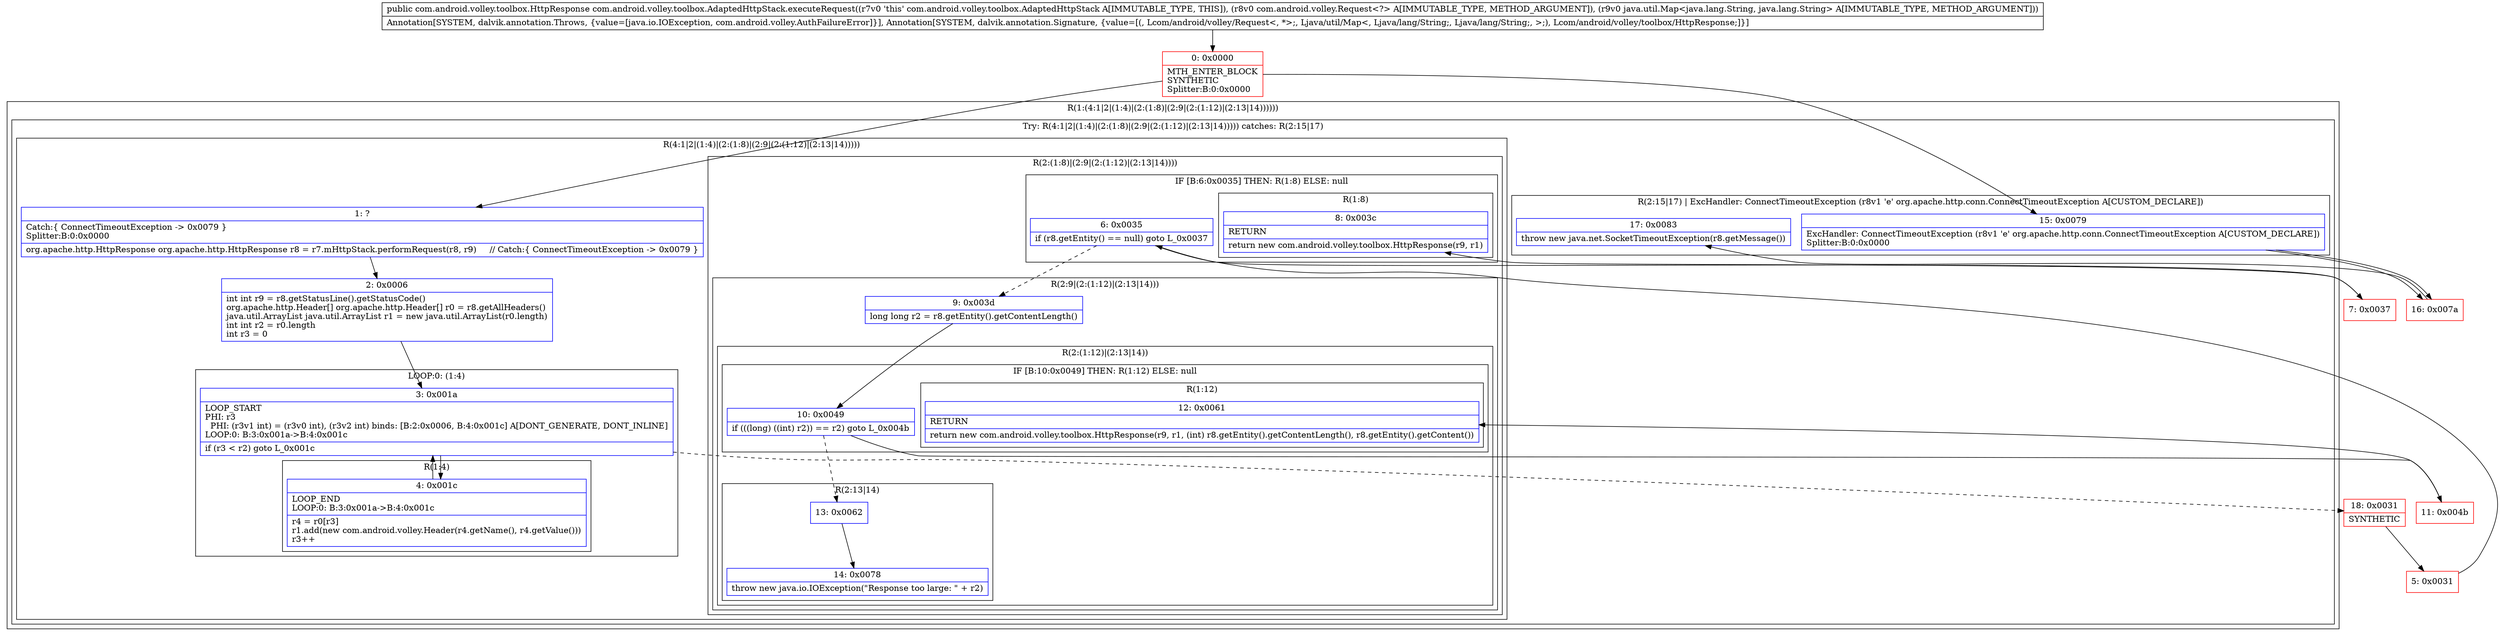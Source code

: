 digraph "CFG forcom.android.volley.toolbox.AdaptedHttpStack.executeRequest(Lcom\/android\/volley\/Request;Ljava\/util\/Map;)Lcom\/android\/volley\/toolbox\/HttpResponse;" {
subgraph cluster_Region_1633416269 {
label = "R(1:(4:1|2|(1:4)|(2:(1:8)|(2:9|(2:(1:12)|(2:13|14))))))";
node [shape=record,color=blue];
subgraph cluster_TryCatchRegion_590535503 {
label = "Try: R(4:1|2|(1:4)|(2:(1:8)|(2:9|(2:(1:12)|(2:13|14))))) catches: R(2:15|17)";
node [shape=record,color=blue];
subgraph cluster_Region_2010841298 {
label = "R(4:1|2|(1:4)|(2:(1:8)|(2:9|(2:(1:12)|(2:13|14)))))";
node [shape=record,color=blue];
Node_1 [shape=record,label="{1\:\ ?|Catch:\{ ConnectTimeoutException \-\> 0x0079 \}\lSplitter:B:0:0x0000\l|org.apache.http.HttpResponse org.apache.http.HttpResponse r8 = r7.mHttpStack.performRequest(r8, r9)     \/\/ Catch:\{ ConnectTimeoutException \-\> 0x0079 \}\l}"];
Node_2 [shape=record,label="{2\:\ 0x0006|int int r9 = r8.getStatusLine().getStatusCode()\lorg.apache.http.Header[] org.apache.http.Header[] r0 = r8.getAllHeaders()\ljava.util.ArrayList java.util.ArrayList r1 = new java.util.ArrayList(r0.length)\lint int r2 = r0.length\lint r3 = 0\l}"];
subgraph cluster_LoopRegion_2113663764 {
label = "LOOP:0: (1:4)";
node [shape=record,color=blue];
Node_3 [shape=record,label="{3\:\ 0x001a|LOOP_START\lPHI: r3 \l  PHI: (r3v1 int) = (r3v0 int), (r3v2 int) binds: [B:2:0x0006, B:4:0x001c] A[DONT_GENERATE, DONT_INLINE]\lLOOP:0: B:3:0x001a\-\>B:4:0x001c\l|if (r3 \< r2) goto L_0x001c\l}"];
subgraph cluster_Region_438208423 {
label = "R(1:4)";
node [shape=record,color=blue];
Node_4 [shape=record,label="{4\:\ 0x001c|LOOP_END\lLOOP:0: B:3:0x001a\-\>B:4:0x001c\l|r4 = r0[r3]\lr1.add(new com.android.volley.Header(r4.getName(), r4.getValue()))\lr3++\l}"];
}
}
subgraph cluster_Region_1100768861 {
label = "R(2:(1:8)|(2:9|(2:(1:12)|(2:13|14))))";
node [shape=record,color=blue];
subgraph cluster_IfRegion_69569027 {
label = "IF [B:6:0x0035] THEN: R(1:8) ELSE: null";
node [shape=record,color=blue];
Node_6 [shape=record,label="{6\:\ 0x0035|if (r8.getEntity() == null) goto L_0x0037\l}"];
subgraph cluster_Region_851670638 {
label = "R(1:8)";
node [shape=record,color=blue];
Node_8 [shape=record,label="{8\:\ 0x003c|RETURN\l|return new com.android.volley.toolbox.HttpResponse(r9, r1)\l}"];
}
}
subgraph cluster_Region_2126169177 {
label = "R(2:9|(2:(1:12)|(2:13|14)))";
node [shape=record,color=blue];
Node_9 [shape=record,label="{9\:\ 0x003d|long long r2 = r8.getEntity().getContentLength()\l}"];
subgraph cluster_Region_2136673215 {
label = "R(2:(1:12)|(2:13|14))";
node [shape=record,color=blue];
subgraph cluster_IfRegion_841879729 {
label = "IF [B:10:0x0049] THEN: R(1:12) ELSE: null";
node [shape=record,color=blue];
Node_10 [shape=record,label="{10\:\ 0x0049|if (((long) ((int) r2)) == r2) goto L_0x004b\l}"];
subgraph cluster_Region_489760906 {
label = "R(1:12)";
node [shape=record,color=blue];
Node_12 [shape=record,label="{12\:\ 0x0061|RETURN\l|return new com.android.volley.toolbox.HttpResponse(r9, r1, (int) r8.getEntity().getContentLength(), r8.getEntity().getContent())\l}"];
}
}
subgraph cluster_Region_642714374 {
label = "R(2:13|14)";
node [shape=record,color=blue];
Node_13 [shape=record,label="{13\:\ 0x0062}"];
Node_14 [shape=record,label="{14\:\ 0x0078|throw new java.io.IOException(\"Response too large: \" + r2)\l}"];
}
}
}
}
}
subgraph cluster_Region_1241927608 {
label = "R(2:15|17) | ExcHandler: ConnectTimeoutException (r8v1 'e' org.apache.http.conn.ConnectTimeoutException A[CUSTOM_DECLARE])\l";
node [shape=record,color=blue];
Node_15 [shape=record,label="{15\:\ 0x0079|ExcHandler: ConnectTimeoutException (r8v1 'e' org.apache.http.conn.ConnectTimeoutException A[CUSTOM_DECLARE])\lSplitter:B:0:0x0000\l}"];
Node_17 [shape=record,label="{17\:\ 0x0083|throw new java.net.SocketTimeoutException(r8.getMessage())\l}"];
}
}
}
subgraph cluster_Region_1241927608 {
label = "R(2:15|17) | ExcHandler: ConnectTimeoutException (r8v1 'e' org.apache.http.conn.ConnectTimeoutException A[CUSTOM_DECLARE])\l";
node [shape=record,color=blue];
Node_15 [shape=record,label="{15\:\ 0x0079|ExcHandler: ConnectTimeoutException (r8v1 'e' org.apache.http.conn.ConnectTimeoutException A[CUSTOM_DECLARE])\lSplitter:B:0:0x0000\l}"];
Node_17 [shape=record,label="{17\:\ 0x0083|throw new java.net.SocketTimeoutException(r8.getMessage())\l}"];
}
Node_0 [shape=record,color=red,label="{0\:\ 0x0000|MTH_ENTER_BLOCK\lSYNTHETIC\lSplitter:B:0:0x0000\l}"];
Node_5 [shape=record,color=red,label="{5\:\ 0x0031}"];
Node_7 [shape=record,color=red,label="{7\:\ 0x0037}"];
Node_11 [shape=record,color=red,label="{11\:\ 0x004b}"];
Node_16 [shape=record,color=red,label="{16\:\ 0x007a}"];
Node_18 [shape=record,color=red,label="{18\:\ 0x0031|SYNTHETIC\l}"];
MethodNode[shape=record,label="{public com.android.volley.toolbox.HttpResponse com.android.volley.toolbox.AdaptedHttpStack.executeRequest((r7v0 'this' com.android.volley.toolbox.AdaptedHttpStack A[IMMUTABLE_TYPE, THIS]), (r8v0 com.android.volley.Request\<?\> A[IMMUTABLE_TYPE, METHOD_ARGUMENT]), (r9v0 java.util.Map\<java.lang.String, java.lang.String\> A[IMMUTABLE_TYPE, METHOD_ARGUMENT]))  | Annotation[SYSTEM, dalvik.annotation.Throws, \{value=[java.io.IOException, com.android.volley.AuthFailureError]\}], Annotation[SYSTEM, dalvik.annotation.Signature, \{value=[(, Lcom\/android\/volley\/Request\<, *\>;, Ljava\/util\/Map\<, Ljava\/lang\/String;, Ljava\/lang\/String;, \>;), Lcom\/android\/volley\/toolbox\/HttpResponse;]\}]\l}"];
MethodNode -> Node_0;
Node_1 -> Node_2;
Node_2 -> Node_3;
Node_3 -> Node_4;
Node_3 -> Node_18[style=dashed];
Node_4 -> Node_3;
Node_6 -> Node_7;
Node_6 -> Node_9[style=dashed];
Node_9 -> Node_10;
Node_10 -> Node_11;
Node_10 -> Node_13[style=dashed];
Node_13 -> Node_14;
Node_15 -> Node_16;
Node_15 -> Node_16;
Node_0 -> Node_1;
Node_0 -> Node_15;
Node_5 -> Node_6;
Node_7 -> Node_8;
Node_11 -> Node_12;
Node_16 -> Node_17;
Node_18 -> Node_5;
}

